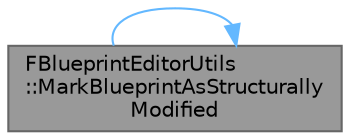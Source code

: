 digraph "FBlueprintEditorUtils::MarkBlueprintAsStructurallyModified"
{
 // INTERACTIVE_SVG=YES
 // LATEX_PDF_SIZE
  bgcolor="transparent";
  edge [fontname=Helvetica,fontsize=10,labelfontname=Helvetica,labelfontsize=10];
  node [fontname=Helvetica,fontsize=10,shape=box,height=0.2,width=0.4];
  rankdir="LR";
  Node1 [id="Node000001",label="FBlueprintEditorUtils\l::MarkBlueprintAsStructurally\lModified",height=0.2,width=0.4,color="gray40", fillcolor="grey60", style="filled", fontcolor="black",tooltip="Blueprint has structurally changed (added/removed functions, graphs, etc...)."];
  Node1 -> Node1 [id="edge1_Node000001_Node000001",color="steelblue1",style="solid",tooltip=" "];
}

